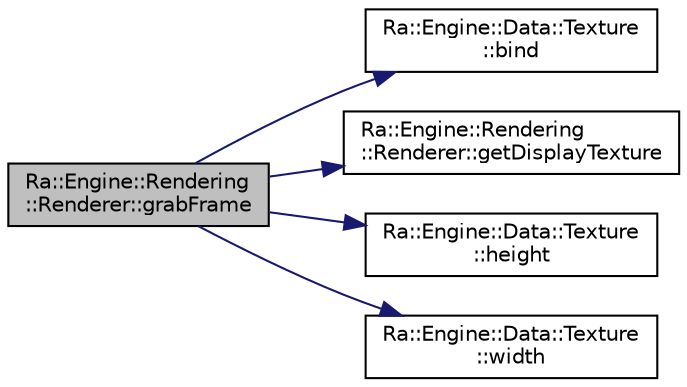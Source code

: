 digraph "Ra::Engine::Rendering::Renderer::grabFrame"
{
 // INTERACTIVE_SVG=YES
 // LATEX_PDF_SIZE
  edge [fontname="Helvetica",fontsize="10",labelfontname="Helvetica",labelfontsize="10"];
  node [fontname="Helvetica",fontsize="10",shape=record];
  rankdir="LR";
  Node1 [label="Ra::Engine::Rendering\l::Renderer::grabFrame",height=0.2,width=0.4,color="black", fillcolor="grey75", style="filled", fontcolor="black",tooltip=" "];
  Node1 -> Node2 [color="midnightblue",fontsize="10",style="solid",fontname="Helvetica"];
  Node2 [label="Ra::Engine::Data::Texture\l::bind",height=0.2,width=0.4,color="black", fillcolor="white", style="filled",URL="$classRa_1_1Engine_1_1Data_1_1Texture.html#a04f41cf6b664f77b4077b78b2f566422",tooltip="Bind the texture to enable its use in a shader."];
  Node1 -> Node3 [color="midnightblue",fontsize="10",style="solid",fontname="Helvetica"];
  Node3 [label="Ra::Engine::Rendering\l::Renderer::getDisplayTexture",height=0.2,width=0.4,color="black", fillcolor="white", style="filled",URL="$classRa_1_1Engine_1_1Rendering_1_1Renderer.html#a6d0b36b4cca4646de24d1691d929d6c0",tooltip=" "];
  Node1 -> Node4 [color="midnightblue",fontsize="10",style="solid",fontname="Helvetica"];
  Node4 [label="Ra::Engine::Data::Texture\l::height",height=0.2,width=0.4,color="black", fillcolor="white", style="filled",URL="$classRa_1_1Engine_1_1Data_1_1Texture.html#a581ce6e7e5a42451ffda65d4de48f270",tooltip=" "];
  Node1 -> Node5 [color="midnightblue",fontsize="10",style="solid",fontname="Helvetica"];
  Node5 [label="Ra::Engine::Data::Texture\l::width",height=0.2,width=0.4,color="black", fillcolor="white", style="filled",URL="$classRa_1_1Engine_1_1Data_1_1Texture.html#a84a003d44d99296a324a4855d18b9587",tooltip=" "];
}
